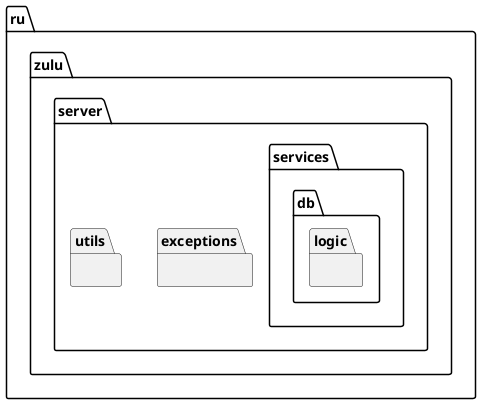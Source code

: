 @startuml

package ru.zulu.server {
}

package ru.zulu.server.exceptions {
}

package ru.zulu.server.services {
}

package ru.zulu.server.services.db {
}

package ru.zulu.server.services.db.logic {
}

package ru.zulu.server.utils {
}

@enduml